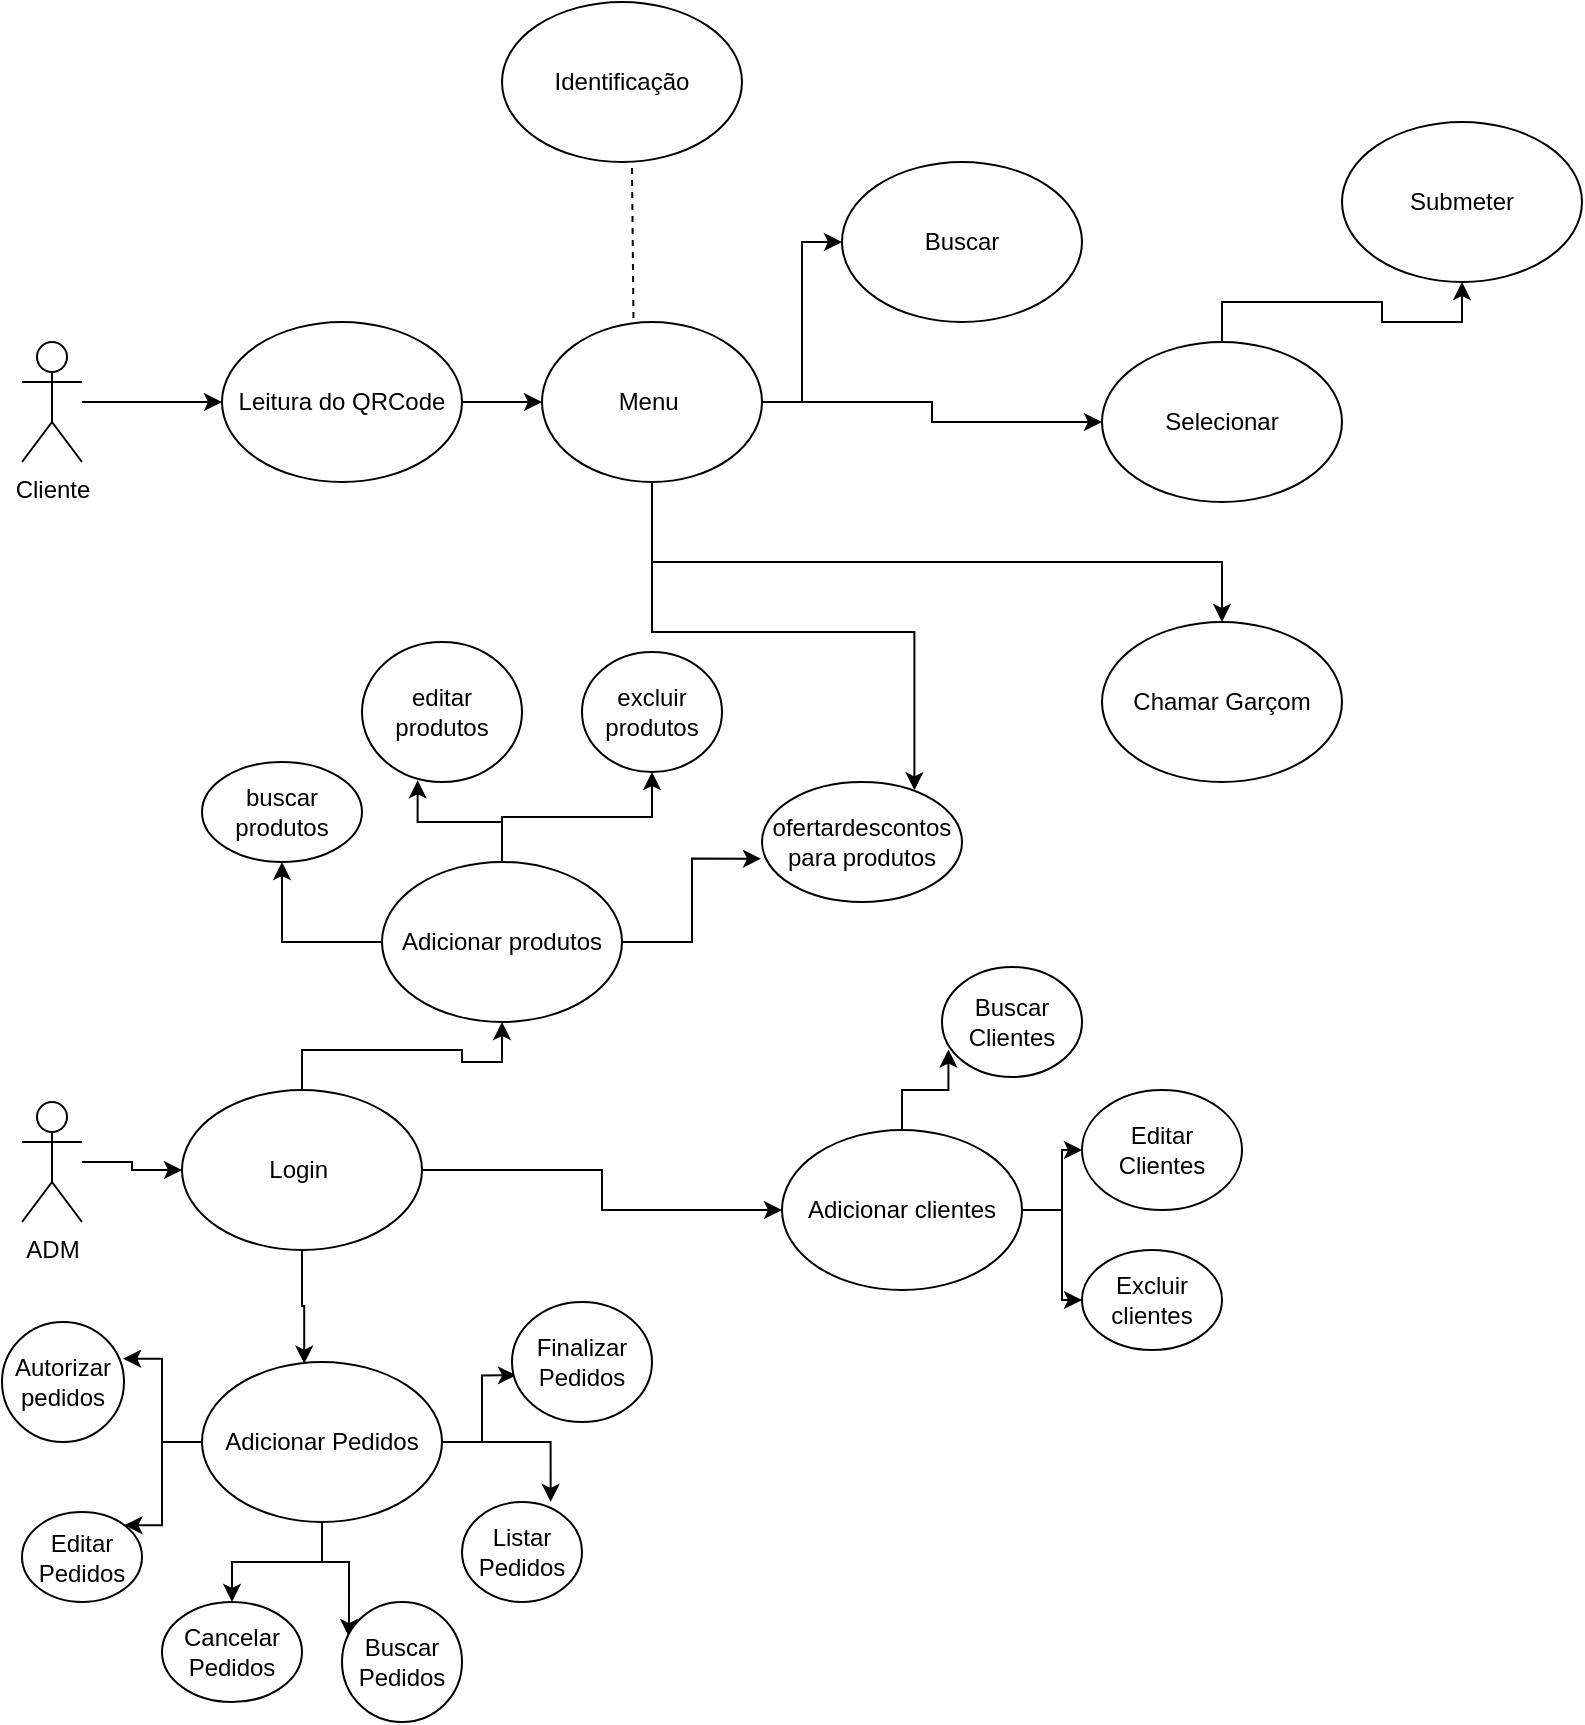 <mxfile version="10.5.9" type="google"><diagram id="mltScIgQMx2sgJwtb6Vi" name="Page-1"><mxGraphModel dx="1347" dy="1980" grid="1" gridSize="10" guides="1" tooltips="1" connect="1" arrows="1" fold="1" page="1" pageScale="1" pageWidth="827" pageHeight="1169" math="0" shadow="0"><root><mxCell id="0"/><mxCell id="1" parent="0"/><mxCell id="txGli8PeFOZR5BWRloc2-4" style="edgeStyle=none;rounded=0;orthogonalLoop=1;jettySize=auto;html=1;entryX=0;entryY=0.5;entryDx=0;entryDy=0;" parent="1" source="txGli8PeFOZR5BWRloc2-1" target="txGli8PeFOZR5BWRloc2-2" edge="1"><mxGeometry relative="1" as="geometry"/></mxCell><mxCell id="txGli8PeFOZR5BWRloc2-1" value="Cliente&lt;br&gt;" style="shape=umlActor;verticalLabelPosition=bottom;labelBackgroundColor=#ffffff;verticalAlign=top;html=1;outlineConnect=0;" parent="1" vertex="1"><mxGeometry x="10" y="130" width="30" height="60" as="geometry"/></mxCell><mxCell id="txGli8PeFOZR5BWRloc2-6" style="edgeStyle=none;rounded=0;orthogonalLoop=1;jettySize=auto;html=1;entryX=0;entryY=0.5;entryDx=0;entryDy=0;" parent="1" source="txGli8PeFOZR5BWRloc2-2" target="txGli8PeFOZR5BWRloc2-5" edge="1"><mxGeometry relative="1" as="geometry"/></mxCell><mxCell id="txGli8PeFOZR5BWRloc2-2" value="Leitura do QRCode" style="ellipse;whiteSpace=wrap;html=1;" parent="1" vertex="1"><mxGeometry x="110" y="120" width="120" height="80" as="geometry"/></mxCell><mxCell id="srSRZ0Tq56Jh3H6YX1lP-2" style="edgeStyle=orthogonalEdgeStyle;rounded=0;orthogonalLoop=1;jettySize=auto;html=1;" parent="1" source="txGli8PeFOZR5BWRloc2-5" target="txGli8PeFOZR5BWRloc2-7" edge="1"><mxGeometry relative="1" as="geometry"/></mxCell><mxCell id="srSRZ0Tq56Jh3H6YX1lP-3" style="edgeStyle=orthogonalEdgeStyle;rounded=0;orthogonalLoop=1;jettySize=auto;html=1;exitX=1;exitY=0.5;exitDx=0;exitDy=0;entryX=0;entryY=0.5;entryDx=0;entryDy=0;" parent="1" source="txGli8PeFOZR5BWRloc2-5" target="txGli8PeFOZR5BWRloc2-9" edge="1"><mxGeometry relative="1" as="geometry"><mxPoint x="540" y="170" as="targetPoint"/></mxGeometry></mxCell><mxCell id="srSRZ0Tq56Jh3H6YX1lP-5" style="edgeStyle=orthogonalEdgeStyle;rounded=0;orthogonalLoop=1;jettySize=auto;html=1;" parent="1" source="txGli8PeFOZR5BWRloc2-5" target="txGli8PeFOZR5BWRloc2-13" edge="1"><mxGeometry relative="1" as="geometry"><Array as="points"><mxPoint x="325" y="240"/><mxPoint x="610" y="240"/></Array></mxGeometry></mxCell><mxCell id="srSRZ0Tq56Jh3H6YX1lP-43" style="edgeStyle=orthogonalEdgeStyle;rounded=0;orthogonalLoop=1;jettySize=auto;html=1;entryX=0.762;entryY=0.069;entryDx=0;entryDy=0;entryPerimeter=0;" parent="1" source="txGli8PeFOZR5BWRloc2-5" target="srSRZ0Tq56Jh3H6YX1lP-14" edge="1"><mxGeometry relative="1" as="geometry"><mxPoint x="430" y="360" as="targetPoint"/></mxGeometry></mxCell><mxCell id="txGli8PeFOZR5BWRloc2-5" value="Menu&amp;nbsp;" style="ellipse;whiteSpace=wrap;html=1;" parent="1" vertex="1"><mxGeometry x="270" y="120" width="110" height="80" as="geometry"/></mxCell><mxCell id="txGli8PeFOZR5BWRloc2-7" value="Buscar&lt;br&gt;" style="ellipse;whiteSpace=wrap;html=1;" parent="1" vertex="1"><mxGeometry x="420" y="40" width="120" height="80" as="geometry"/></mxCell><mxCell id="gwloO_JM1HDlZAbv78Dl-2" style="edgeStyle=orthogonalEdgeStyle;rounded=0;orthogonalLoop=1;jettySize=auto;html=1;" parent="1" source="txGli8PeFOZR5BWRloc2-9" target="gwloO_JM1HDlZAbv78Dl-1" edge="1"><mxGeometry relative="1" as="geometry"/></mxCell><mxCell id="txGli8PeFOZR5BWRloc2-9" value="Selecionar&lt;br&gt;" style="ellipse;whiteSpace=wrap;html=1;" parent="1" vertex="1"><mxGeometry x="550" y="130" width="120" height="80" as="geometry"/></mxCell><mxCell id="txGli8PeFOZR5BWRloc2-11" value="Identificação&lt;br&gt;" style="ellipse;whiteSpace=wrap;html=1;" parent="1" vertex="1"><mxGeometry x="250" y="-40" width="120" height="80" as="geometry"/></mxCell><mxCell id="txGli8PeFOZR5BWRloc2-12" value="" style="endArrow=none;dashed=1;html=1;entryX=0.416;entryY=0;entryDx=0;entryDy=0;entryPerimeter=0;" parent="1" target="txGli8PeFOZR5BWRloc2-5" edge="1"><mxGeometry width="50" height="50" relative="1" as="geometry"><mxPoint x="315" y="43" as="sourcePoint"/><mxPoint x="311" y="121" as="targetPoint"/><Array as="points"/></mxGeometry></mxCell><mxCell id="txGli8PeFOZR5BWRloc2-13" value="Chamar Garçom" style="ellipse;whiteSpace=wrap;html=1;" parent="1" vertex="1"><mxGeometry x="550" y="270" width="120" height="80" as="geometry"/></mxCell><mxCell id="srSRZ0Tq56Jh3H6YX1lP-9" style="edgeStyle=orthogonalEdgeStyle;rounded=0;orthogonalLoop=1;jettySize=auto;html=1;entryX=0;entryY=0.5;entryDx=0;entryDy=0;" parent="1" source="srSRZ0Tq56Jh3H6YX1lP-7" target="srSRZ0Tq56Jh3H6YX1lP-8" edge="1"><mxGeometry relative="1" as="geometry"/></mxCell><mxCell id="srSRZ0Tq56Jh3H6YX1lP-7" value="ADM&lt;br&gt;&lt;br&gt;" style="shape=umlActor;verticalLabelPosition=bottom;labelBackgroundColor=#ffffff;verticalAlign=top;html=1;outlineConnect=0;" parent="1" vertex="1"><mxGeometry x="10" y="510" width="30" height="60" as="geometry"/></mxCell><mxCell id="srSRZ0Tq56Jh3H6YX1lP-44" style="edgeStyle=orthogonalEdgeStyle;rounded=0;orthogonalLoop=1;jettySize=auto;html=1;" parent="1" source="srSRZ0Tq56Jh3H6YX1lP-8" target="srSRZ0Tq56Jh3H6YX1lP-10" edge="1"><mxGeometry relative="1" as="geometry"/></mxCell><mxCell id="srSRZ0Tq56Jh3H6YX1lP-45" style="edgeStyle=orthogonalEdgeStyle;rounded=0;orthogonalLoop=1;jettySize=auto;html=1;" parent="1" source="srSRZ0Tq56Jh3H6YX1lP-8" target="srSRZ0Tq56Jh3H6YX1lP-19" edge="1"><mxGeometry relative="1" as="geometry"/></mxCell><mxCell id="srSRZ0Tq56Jh3H6YX1lP-46" style="edgeStyle=orthogonalEdgeStyle;rounded=0;orthogonalLoop=1;jettySize=auto;html=1;entryX=0.426;entryY=0.01;entryDx=0;entryDy=0;entryPerimeter=0;" parent="1" source="srSRZ0Tq56Jh3H6YX1lP-8" target="srSRZ0Tq56Jh3H6YX1lP-28" edge="1"><mxGeometry relative="1" as="geometry"/></mxCell><mxCell id="srSRZ0Tq56Jh3H6YX1lP-8" value="Login&amp;nbsp;" style="ellipse;whiteSpace=wrap;html=1;" parent="1" vertex="1"><mxGeometry x="90" y="504" width="120" height="80" as="geometry"/></mxCell><mxCell id="srSRZ0Tq56Jh3H6YX1lP-15" style="edgeStyle=orthogonalEdgeStyle;rounded=0;orthogonalLoop=1;jettySize=auto;html=1;entryX=0.5;entryY=1;entryDx=0;entryDy=0;" parent="1" source="srSRZ0Tq56Jh3H6YX1lP-10" target="srSRZ0Tq56Jh3H6YX1lP-11" edge="1"><mxGeometry relative="1" as="geometry"/></mxCell><mxCell id="srSRZ0Tq56Jh3H6YX1lP-16" style="edgeStyle=orthogonalEdgeStyle;rounded=0;orthogonalLoop=1;jettySize=auto;html=1;entryX=0.348;entryY=0.988;entryDx=0;entryDy=0;entryPerimeter=0;" parent="1" source="srSRZ0Tq56Jh3H6YX1lP-10" target="srSRZ0Tq56Jh3H6YX1lP-12" edge="1"><mxGeometry relative="1" as="geometry"/></mxCell><mxCell id="srSRZ0Tq56Jh3H6YX1lP-17" style="edgeStyle=orthogonalEdgeStyle;rounded=0;orthogonalLoop=1;jettySize=auto;html=1;entryX=0.5;entryY=1;entryDx=0;entryDy=0;" parent="1" source="srSRZ0Tq56Jh3H6YX1lP-10" target="srSRZ0Tq56Jh3H6YX1lP-13" edge="1"><mxGeometry relative="1" as="geometry"/></mxCell><mxCell id="srSRZ0Tq56Jh3H6YX1lP-18" style="edgeStyle=orthogonalEdgeStyle;rounded=0;orthogonalLoop=1;jettySize=auto;html=1;entryX=-0.005;entryY=0.639;entryDx=0;entryDy=0;entryPerimeter=0;" parent="1" source="srSRZ0Tq56Jh3H6YX1lP-10" target="srSRZ0Tq56Jh3H6YX1lP-14" edge="1"><mxGeometry relative="1" as="geometry"/></mxCell><mxCell id="srSRZ0Tq56Jh3H6YX1lP-10" value="Adicionar produtos" style="ellipse;whiteSpace=wrap;html=1;" parent="1" vertex="1"><mxGeometry x="190" y="390" width="120" height="80" as="geometry"/></mxCell><mxCell id="srSRZ0Tq56Jh3H6YX1lP-11" value="buscar produtos" style="ellipse;whiteSpace=wrap;html=1;" parent="1" vertex="1"><mxGeometry x="100" y="340" width="80" height="50" as="geometry"/></mxCell><mxCell id="srSRZ0Tq56Jh3H6YX1lP-12" value="editar produtos&lt;br&gt;" style="ellipse;whiteSpace=wrap;html=1;" parent="1" vertex="1"><mxGeometry x="180" y="280" width="80" height="70" as="geometry"/></mxCell><mxCell id="srSRZ0Tq56Jh3H6YX1lP-13" value="excluir produtos&lt;br&gt;" style="ellipse;whiteSpace=wrap;html=1;" parent="1" vertex="1"><mxGeometry x="290" y="285" width="70" height="60" as="geometry"/></mxCell><mxCell id="srSRZ0Tq56Jh3H6YX1lP-14" value="ofertardescontos para produtos&lt;br&gt;" style="ellipse;whiteSpace=wrap;html=1;" parent="1" vertex="1"><mxGeometry x="380" y="350" width="100" height="60" as="geometry"/></mxCell><mxCell id="srSRZ0Tq56Jh3H6YX1lP-25" style="edgeStyle=orthogonalEdgeStyle;rounded=0;orthogonalLoop=1;jettySize=auto;html=1;entryX=0.046;entryY=0.75;entryDx=0;entryDy=0;entryPerimeter=0;" parent="1" source="srSRZ0Tq56Jh3H6YX1lP-19" target="srSRZ0Tq56Jh3H6YX1lP-20" edge="1"><mxGeometry relative="1" as="geometry"/></mxCell><mxCell id="srSRZ0Tq56Jh3H6YX1lP-26" style="edgeStyle=orthogonalEdgeStyle;rounded=0;orthogonalLoop=1;jettySize=auto;html=1;entryX=0;entryY=0.5;entryDx=0;entryDy=0;" parent="1" source="srSRZ0Tq56Jh3H6YX1lP-19" target="srSRZ0Tq56Jh3H6YX1lP-23" edge="1"><mxGeometry relative="1" as="geometry"/></mxCell><mxCell id="srSRZ0Tq56Jh3H6YX1lP-27" style="edgeStyle=orthogonalEdgeStyle;rounded=0;orthogonalLoop=1;jettySize=auto;html=1;entryX=0;entryY=0.5;entryDx=0;entryDy=0;" parent="1" source="srSRZ0Tq56Jh3H6YX1lP-19" target="srSRZ0Tq56Jh3H6YX1lP-24" edge="1"><mxGeometry relative="1" as="geometry"/></mxCell><mxCell id="srSRZ0Tq56Jh3H6YX1lP-19" value="Adicionar clientes" style="ellipse;whiteSpace=wrap;html=1;" parent="1" vertex="1"><mxGeometry x="390" y="524" width="120" height="80" as="geometry"/></mxCell><mxCell id="srSRZ0Tq56Jh3H6YX1lP-20" value="Buscar Clientes" style="ellipse;whiteSpace=wrap;html=1;" parent="1" vertex="1"><mxGeometry x="470" y="442.5" width="70" height="55" as="geometry"/></mxCell><mxCell id="srSRZ0Tq56Jh3H6YX1lP-23" value="Editar Clientes&lt;br&gt;" style="ellipse;whiteSpace=wrap;html=1;" parent="1" vertex="1"><mxGeometry x="540" y="504" width="80" height="60" as="geometry"/></mxCell><mxCell id="srSRZ0Tq56Jh3H6YX1lP-24" value="Excluir clientes" style="ellipse;whiteSpace=wrap;html=1;" parent="1" vertex="1"><mxGeometry x="540" y="584" width="70" height="50" as="geometry"/></mxCell><mxCell id="srSRZ0Tq56Jh3H6YX1lP-33" style="edgeStyle=orthogonalEdgeStyle;rounded=0;orthogonalLoop=1;jettySize=auto;html=1;entryX=1;entryY=0;entryDx=0;entryDy=0;" parent="1" source="srSRZ0Tq56Jh3H6YX1lP-28" target="srSRZ0Tq56Jh3H6YX1lP-29" edge="1"><mxGeometry relative="1" as="geometry"/></mxCell><mxCell id="srSRZ0Tq56Jh3H6YX1lP-34" style="edgeStyle=orthogonalEdgeStyle;rounded=0;orthogonalLoop=1;jettySize=auto;html=1;" parent="1" source="srSRZ0Tq56Jh3H6YX1lP-28" target="srSRZ0Tq56Jh3H6YX1lP-30" edge="1"><mxGeometry relative="1" as="geometry"/></mxCell><mxCell id="srSRZ0Tq56Jh3H6YX1lP-35" style="edgeStyle=orthogonalEdgeStyle;rounded=0;orthogonalLoop=1;jettySize=auto;html=1;entryX=0.058;entryY=0.292;entryDx=0;entryDy=0;entryPerimeter=0;" parent="1" source="srSRZ0Tq56Jh3H6YX1lP-28" target="srSRZ0Tq56Jh3H6YX1lP-31" edge="1"><mxGeometry relative="1" as="geometry"/></mxCell><mxCell id="srSRZ0Tq56Jh3H6YX1lP-36" style="edgeStyle=orthogonalEdgeStyle;rounded=0;orthogonalLoop=1;jettySize=auto;html=1;entryX=0.739;entryY=0;entryDx=0;entryDy=0;entryPerimeter=0;" parent="1" source="srSRZ0Tq56Jh3H6YX1lP-28" target="srSRZ0Tq56Jh3H6YX1lP-32" edge="1"><mxGeometry relative="1" as="geometry"/></mxCell><mxCell id="srSRZ0Tq56Jh3H6YX1lP-40" style="edgeStyle=orthogonalEdgeStyle;rounded=0;orthogonalLoop=1;jettySize=auto;html=1;entryX=0.993;entryY=0.306;entryDx=0;entryDy=0;entryPerimeter=0;" parent="1" source="srSRZ0Tq56Jh3H6YX1lP-28" target="srSRZ0Tq56Jh3H6YX1lP-37" edge="1"><mxGeometry relative="1" as="geometry"/></mxCell><mxCell id="srSRZ0Tq56Jh3H6YX1lP-42" style="edgeStyle=orthogonalEdgeStyle;rounded=0;orthogonalLoop=1;jettySize=auto;html=1;entryX=0.029;entryY=0.611;entryDx=0;entryDy=0;entryPerimeter=0;" parent="1" source="srSRZ0Tq56Jh3H6YX1lP-28" target="srSRZ0Tq56Jh3H6YX1lP-41" edge="1"><mxGeometry relative="1" as="geometry"/></mxCell><mxCell id="srSRZ0Tq56Jh3H6YX1lP-28" value="Adicionar Pedidos" style="ellipse;whiteSpace=wrap;html=1;" parent="1" vertex="1"><mxGeometry x="100" y="640" width="120" height="80" as="geometry"/></mxCell><mxCell id="srSRZ0Tq56Jh3H6YX1lP-29" value="Editar Pedidos" style="ellipse;whiteSpace=wrap;html=1;" parent="1" vertex="1"><mxGeometry x="10" y="715" width="60" height="45" as="geometry"/></mxCell><mxCell id="srSRZ0Tq56Jh3H6YX1lP-30" value="Cancelar Pedidos" style="ellipse;whiteSpace=wrap;html=1;" parent="1" vertex="1"><mxGeometry x="80" y="760" width="70" height="50" as="geometry"/></mxCell><mxCell id="srSRZ0Tq56Jh3H6YX1lP-31" value="Buscar Pedidos" style="ellipse;whiteSpace=wrap;html=1;" parent="1" vertex="1"><mxGeometry x="170" y="760" width="60" height="60" as="geometry"/></mxCell><mxCell id="srSRZ0Tq56Jh3H6YX1lP-32" value="Listar Pedidos" style="ellipse;whiteSpace=wrap;html=1;" parent="1" vertex="1"><mxGeometry x="230" y="710" width="60" height="50" as="geometry"/></mxCell><mxCell id="srSRZ0Tq56Jh3H6YX1lP-37" value="Autorizar pedidos" style="ellipse;whiteSpace=wrap;html=1;" parent="1" vertex="1"><mxGeometry y="620" width="61" height="60" as="geometry"/></mxCell><mxCell id="srSRZ0Tq56Jh3H6YX1lP-41" value="Finalizar Pedidos&lt;br&gt;" style="ellipse;whiteSpace=wrap;html=1;" parent="1" vertex="1"><mxGeometry x="255" y="610" width="70" height="60" as="geometry"/></mxCell><mxCell id="gwloO_JM1HDlZAbv78Dl-1" value="Submeter&lt;br&gt;" style="ellipse;whiteSpace=wrap;html=1;" parent="1" vertex="1"><mxGeometry x="670" y="20" width="120" height="80" as="geometry"/></mxCell></root></mxGraphModel></diagram></mxfile>